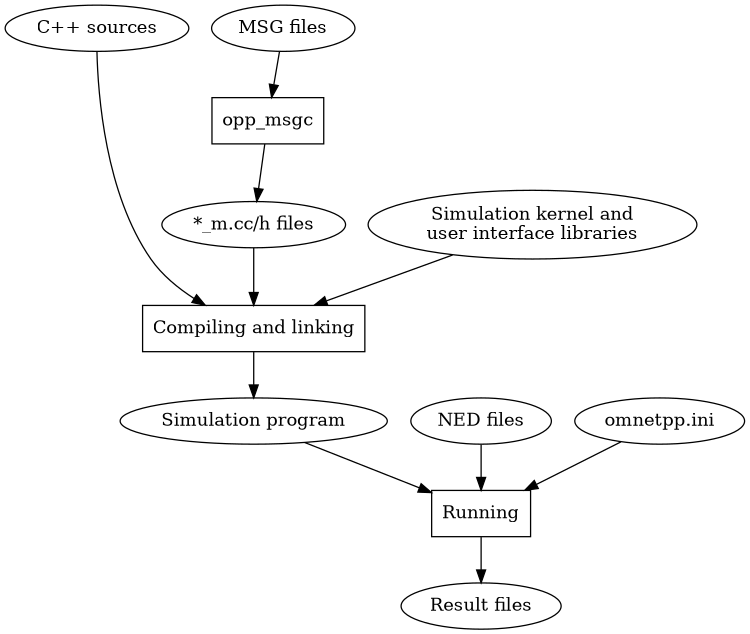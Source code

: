digraph g {
        fontsize=12; size="5,5";

	node [shape = "ellipse"];
	cc  [label = "C++ sources"];
	m_cc [label = "*_m.cc/h files"];
	msg [label = "MSG files"];
	ned [label = "NED files"];
	ini [label = "omnetpp.ini"];
	libs [label = "Simulation kernel and\nuser interface libraries"];
	prog [label = "Simulation program"];
	result [label = "Result files"];

	opp_msgc [shape = "rectangle", label = "opp_msgc"];
	linking [shape = "rectangle", label = "Compiling and linking"];
	running [shape = "rectangle", label = "Running"];

        { rank=same; cc; msg; }

	msg -> opp_msgc -> m_cc;
	cc -> linking;
	m_cc -> linking;
	libs -> linking;
	linking -> prog;
	prog -> running;
	ned -> running;
	ini -> running;
	running -> result;

	//edge [style=invis];
        //cc -> msg -> ned -> ini;

}
